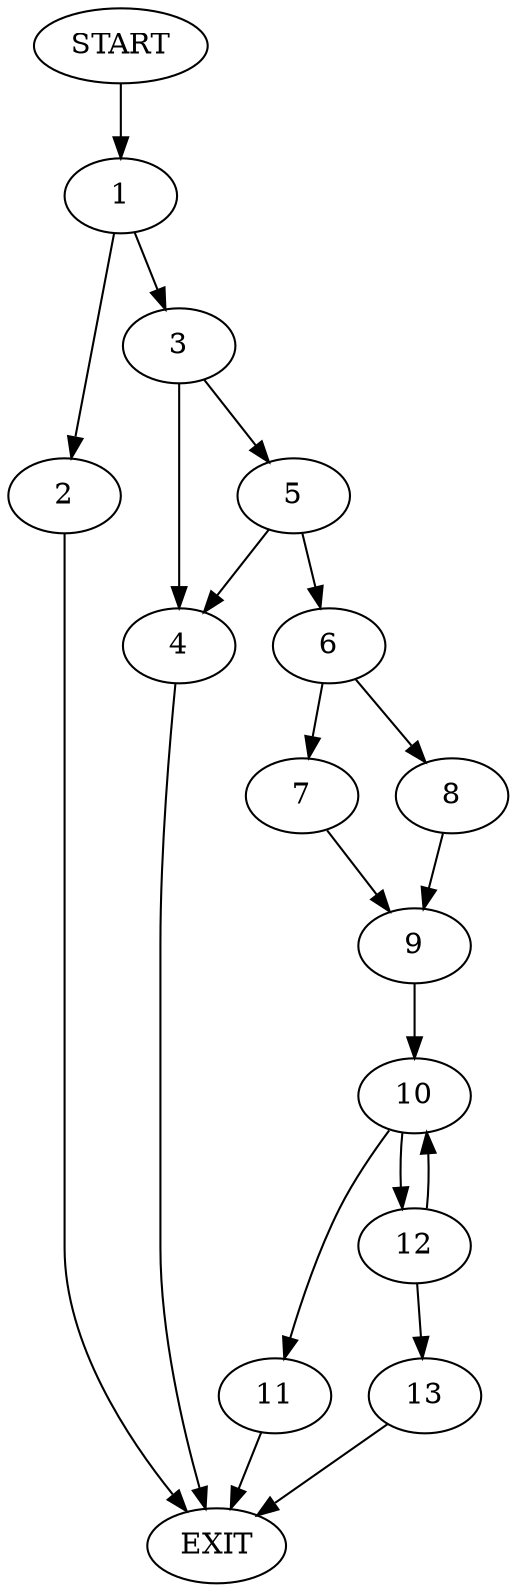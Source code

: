 digraph {
0 [label="START"]
14 [label="EXIT"]
0 -> 1
1 -> 2
1 -> 3
2 -> 14
3 -> 4
3 -> 5
5 -> 4
5 -> 6
4 -> 14
6 -> 7
6 -> 8
7 -> 9
8 -> 9
9 -> 10
10 -> 11
10 -> 12
12 -> 10
12 -> 13
11 -> 14
13 -> 14
}

